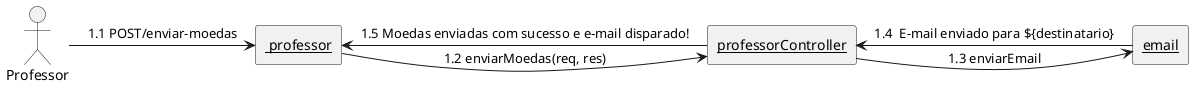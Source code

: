 @startuml
skinparam linestyle ortho
Actor "Professor" as prof
rectangle "<u> professor" as routes
rectangle "<u>professorController" as controller
rectangle "<u>email" as middleware

prof -right-> routes: 1.1 POST/enviar-moedas
routes -right-> controller: 1.2 enviarMoedas(req, res) 
controller -right-> middleware: 1.3 enviarEmail   
middleware -left-> controller: 1.4  E-mail enviado para ${destinatario}
controller -left-> routes:  1.5 Moedas enviadas com sucesso e e-mail disparado!
@enduml
